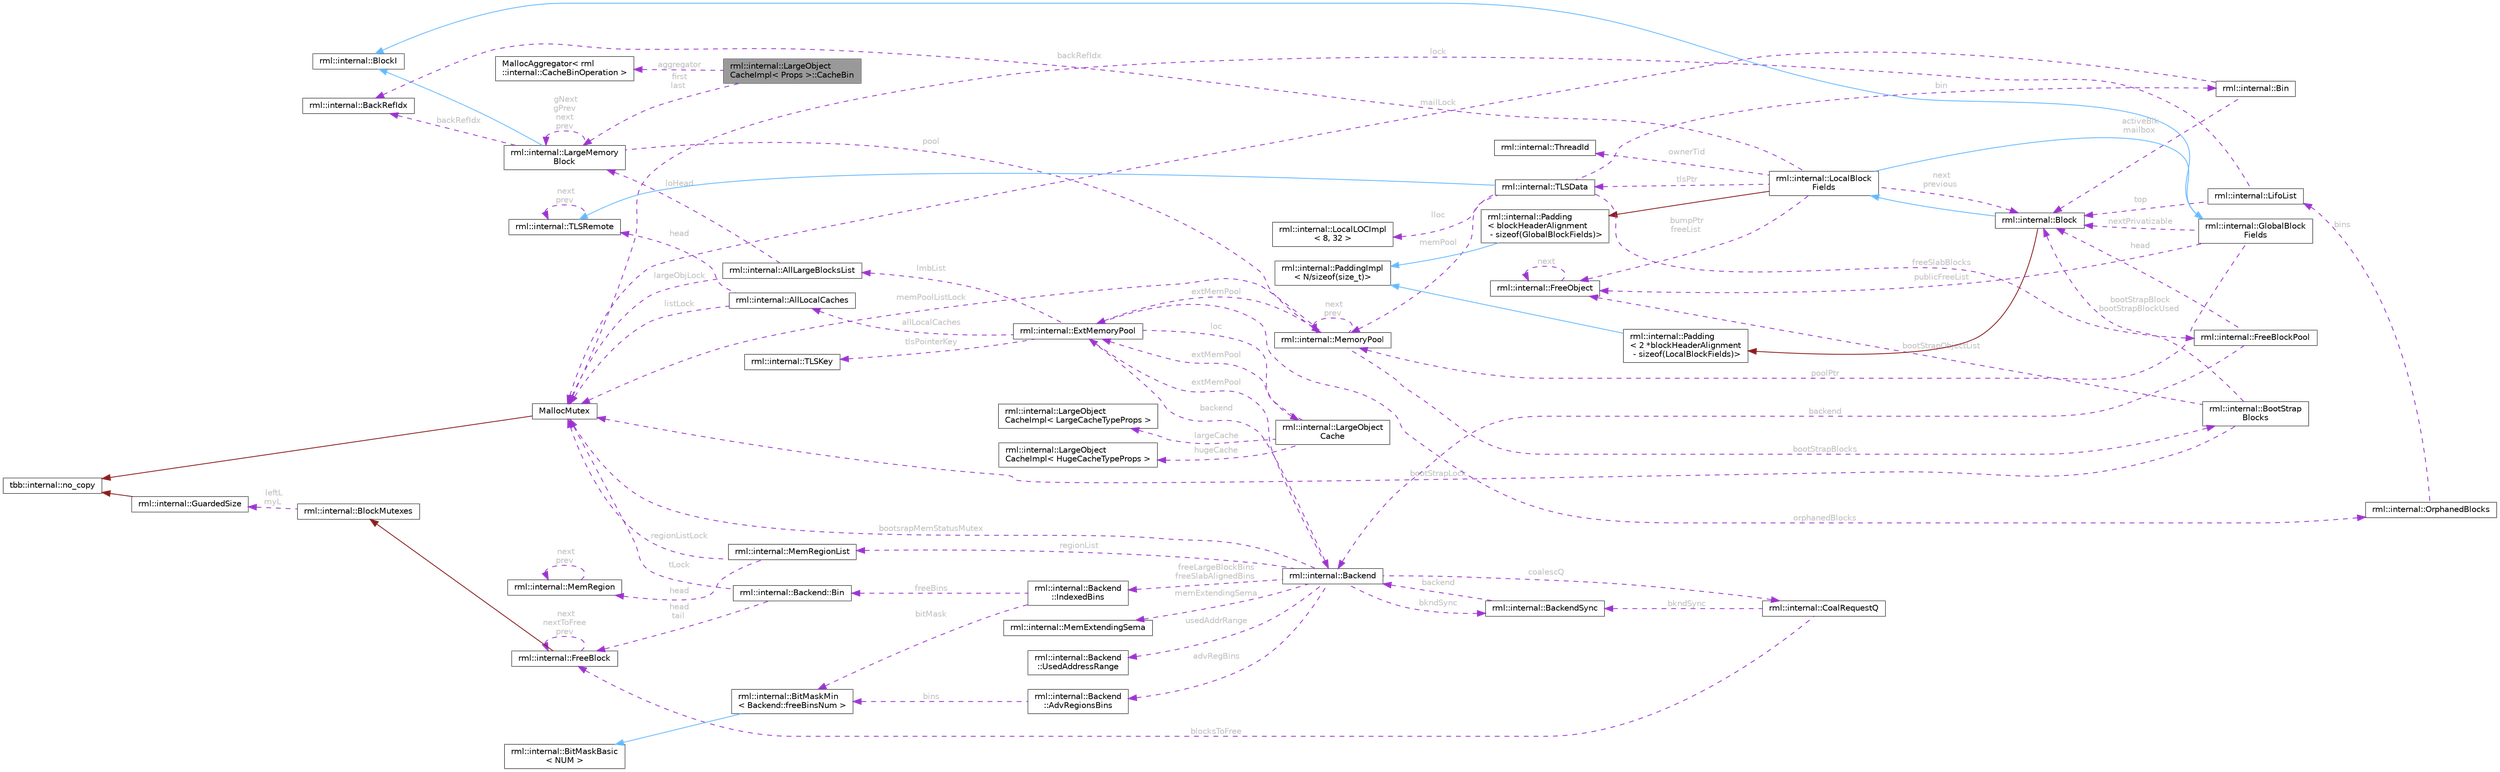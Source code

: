 digraph "rml::internal::LargeObjectCacheImpl&lt; Props &gt;::CacheBin"
{
 // LATEX_PDF_SIZE
  bgcolor="transparent";
  edge [fontname=Helvetica,fontsize=10,labelfontname=Helvetica,labelfontsize=10];
  node [fontname=Helvetica,fontsize=10,shape=box,height=0.2,width=0.4];
  rankdir="LR";
  Node1 [id="Node000001",label="rml::internal::LargeObject\lCacheImpl\< Props \>::CacheBin",height=0.2,width=0.4,color="gray40", fillcolor="grey60", style="filled", fontcolor="black",tooltip=" "];
  Node2 -> Node1 [id="edge82_Node000001_Node000002",dir="back",color="darkorchid3",style="dashed",tooltip=" ",label=" first\nlast",fontcolor="grey" ];
  Node2 [id="Node000002",label="rml::internal::LargeMemory\lBlock",height=0.2,width=0.4,color="gray40", fillcolor="white", style="filled",URL="$structrml_1_1internal_1_1_large_memory_block.html",tooltip=" "];
  Node3 -> Node2 [id="edge83_Node000002_Node000003",dir="back",color="steelblue1",style="solid",tooltip=" "];
  Node3 [id="Node000003",label="rml::internal::BlockI",height=0.2,width=0.4,color="gray40", fillcolor="white", style="filled",URL="$classrml_1_1internal_1_1_block_i.html",tooltip=" "];
  Node4 -> Node2 [id="edge84_Node000002_Node000004",dir="back",color="darkorchid3",style="dashed",tooltip=" ",label=" pool",fontcolor="grey" ];
  Node4 [id="Node000004",label="rml::internal::MemoryPool",height=0.2,width=0.4,color="gray40", fillcolor="white", style="filled",URL="$classrml_1_1internal_1_1_memory_pool.html",tooltip=" "];
  Node5 -> Node4 [id="edge85_Node000004_Node000005",dir="back",color="darkorchid3",style="dashed",tooltip=" ",label=" memPoolListLock",fontcolor="grey" ];
  Node5 [id="Node000005",label="MallocMutex",height=0.2,width=0.4,color="gray40", fillcolor="white", style="filled",URL="$class_malloc_mutex.html",tooltip="Stripped down version of spin_mutex."];
  Node6 -> Node5 [id="edge86_Node000005_Node000006",dir="back",color="firebrick4",style="solid",tooltip=" "];
  Node6 [id="Node000006",label="tbb::internal::no_copy",height=0.2,width=0.4,color="gray40", fillcolor="white", style="filled",tooltip=" "];
  Node4 -> Node4 [id="edge87_Node000004_Node000004",dir="back",color="darkorchid3",style="dashed",tooltip=" ",label=" next\nprev",fontcolor="grey" ];
  Node7 -> Node4 [id="edge88_Node000004_Node000007",dir="back",color="darkorchid3",style="dashed",tooltip=" ",label=" extMemPool",fontcolor="grey" ];
  Node7 [id="Node000007",label="rml::internal::ExtMemoryPool",height=0.2,width=0.4,color="gray40", fillcolor="white", style="filled",URL="$structrml_1_1internal_1_1_ext_memory_pool.html",tooltip=" "];
  Node8 -> Node7 [id="edge89_Node000007_Node000008",dir="back",color="darkorchid3",style="dashed",tooltip=" ",label=" backend",fontcolor="grey" ];
  Node8 [id="Node000008",label="rml::internal::Backend",height=0.2,width=0.4,color="gray40", fillcolor="white", style="filled",URL="$classrml_1_1internal_1_1_backend.html",tooltip=" "];
  Node7 -> Node8 [id="edge90_Node000008_Node000007",dir="back",color="darkorchid3",style="dashed",tooltip=" ",label=" extMemPool",fontcolor="grey" ];
  Node9 -> Node8 [id="edge91_Node000008_Node000009",dir="back",color="darkorchid3",style="dashed",tooltip=" ",label=" regionList",fontcolor="grey" ];
  Node9 [id="Node000009",label="rml::internal::MemRegionList",height=0.2,width=0.4,color="gray40", fillcolor="white", style="filled",URL="$classrml_1_1internal_1_1_mem_region_list.html",tooltip=" "];
  Node5 -> Node9 [id="edge92_Node000009_Node000005",dir="back",color="darkorchid3",style="dashed",tooltip=" ",label=" regionListLock",fontcolor="grey" ];
  Node10 -> Node9 [id="edge93_Node000009_Node000010",dir="back",color="darkorchid3",style="dashed",tooltip=" ",label=" head",fontcolor="grey" ];
  Node10 [id="Node000010",label="rml::internal::MemRegion",height=0.2,width=0.4,color="gray40", fillcolor="white", style="filled",URL="$structrml_1_1internal_1_1_mem_region.html",tooltip=" "];
  Node10 -> Node10 [id="edge94_Node000010_Node000010",dir="back",color="darkorchid3",style="dashed",tooltip=" ",label=" next\nprev",fontcolor="grey" ];
  Node11 -> Node8 [id="edge95_Node000008_Node000011",dir="back",color="darkorchid3",style="dashed",tooltip=" ",label=" coalescQ",fontcolor="grey" ];
  Node11 [id="Node000011",label="rml::internal::CoalRequestQ",height=0.2,width=0.4,color="gray40", fillcolor="white", style="filled",URL="$classrml_1_1internal_1_1_coal_request_q.html",tooltip=" "];
  Node12 -> Node11 [id="edge96_Node000011_Node000012",dir="back",color="darkorchid3",style="dashed",tooltip=" ",label=" blocksToFree",fontcolor="grey" ];
  Node12 [id="Node000012",label="rml::internal::FreeBlock",height=0.2,width=0.4,color="gray40", fillcolor="white", style="filled",URL="$classrml_1_1internal_1_1_free_block.html",tooltip=" "];
  Node13 -> Node12 [id="edge97_Node000012_Node000013",dir="back",color="firebrick4",style="solid",tooltip=" "];
  Node13 [id="Node000013",label="rml::internal::BlockMutexes",height=0.2,width=0.4,color="gray40", fillcolor="white", style="filled",URL="$classrml_1_1internal_1_1_block_mutexes.html",tooltip=" "];
  Node14 -> Node13 [id="edge98_Node000013_Node000014",dir="back",color="darkorchid3",style="dashed",tooltip=" ",label=" leftL\nmyL",fontcolor="grey" ];
  Node14 [id="Node000014",label="rml::internal::GuardedSize",height=0.2,width=0.4,color="gray40", fillcolor="white", style="filled",URL="$classrml_1_1internal_1_1_guarded_size.html",tooltip=" "];
  Node6 -> Node14 [id="edge99_Node000014_Node000006",dir="back",color="firebrick4",style="solid",tooltip=" "];
  Node12 -> Node12 [id="edge100_Node000012_Node000012",dir="back",color="darkorchid3",style="dashed",tooltip=" ",label=" next\nnextToFree\nprev",fontcolor="grey" ];
  Node15 -> Node11 [id="edge101_Node000011_Node000015",dir="back",color="darkorchid3",style="dashed",tooltip=" ",label=" bkndSync",fontcolor="grey" ];
  Node15 [id="Node000015",label="rml::internal::BackendSync",height=0.2,width=0.4,color="gray40", fillcolor="white", style="filled",URL="$classrml_1_1internal_1_1_backend_sync.html",tooltip=" "];
  Node8 -> Node15 [id="edge102_Node000015_Node000008",dir="back",color="darkorchid3",style="dashed",tooltip=" ",label=" backend",fontcolor="grey" ];
  Node15 -> Node8 [id="edge103_Node000008_Node000015",dir="back",color="darkorchid3",style="dashed",tooltip=" ",label=" bkndSync",fontcolor="grey" ];
  Node16 -> Node8 [id="edge104_Node000008_Node000016",dir="back",color="darkorchid3",style="dashed",tooltip=" ",label=" memExtendingSema",fontcolor="grey" ];
  Node16 [id="Node000016",label="rml::internal::MemExtendingSema",height=0.2,width=0.4,color="gray40", fillcolor="white", style="filled",URL="$classrml_1_1internal_1_1_mem_extending_sema.html",tooltip=" "];
  Node17 -> Node8 [id="edge105_Node000008_Node000017",dir="back",color="darkorchid3",style="dashed",tooltip=" ",label=" usedAddrRange",fontcolor="grey" ];
  Node17 [id="Node000017",label="rml::internal::Backend\l::UsedAddressRange",height=0.2,width=0.4,color="gray40", fillcolor="white", style="filled",URL="$classrml_1_1internal_1_1_backend_1_1_used_address_range.html",tooltip=" "];
  Node5 -> Node8 [id="edge106_Node000008_Node000005",dir="back",color="darkorchid3",style="dashed",tooltip=" ",label=" bootsrapMemStatusMutex",fontcolor="grey" ];
  Node18 -> Node8 [id="edge107_Node000008_Node000018",dir="back",color="darkorchid3",style="dashed",tooltip=" ",label=" advRegBins",fontcolor="grey" ];
  Node18 [id="Node000018",label="rml::internal::Backend\l::AdvRegionsBins",height=0.2,width=0.4,color="gray40", fillcolor="white", style="filled",URL="$classrml_1_1internal_1_1_backend_1_1_adv_regions_bins.html",tooltip=" "];
  Node19 -> Node18 [id="edge108_Node000018_Node000019",dir="back",color="darkorchid3",style="dashed",tooltip=" ",label=" bins",fontcolor="grey" ];
  Node19 [id="Node000019",label="rml::internal::BitMaskMin\l\< Backend::freeBinsNum \>",height=0.2,width=0.4,color="gray40", fillcolor="white", style="filled",URL="$classrml_1_1internal_1_1_bit_mask_min.html",tooltip=" "];
  Node20 -> Node19 [id="edge109_Node000019_Node000020",dir="back",color="steelblue1",style="solid",tooltip=" "];
  Node20 [id="Node000020",label="rml::internal::BitMaskBasic\l\< NUM \>",height=0.2,width=0.4,color="gray40", fillcolor="white", style="filled",URL="$classrml_1_1internal_1_1_bit_mask_basic.html",tooltip=" "];
  Node21 -> Node8 [id="edge110_Node000008_Node000021",dir="back",color="darkorchid3",style="dashed",tooltip=" ",label=" freeLargeBlockBins\nfreeSlabAlignedBins",fontcolor="grey" ];
  Node21 [id="Node000021",label="rml::internal::Backend\l::IndexedBins",height=0.2,width=0.4,color="gray40", fillcolor="white", style="filled",URL="$classrml_1_1internal_1_1_backend_1_1_indexed_bins.html",tooltip=" "];
  Node19 -> Node21 [id="edge111_Node000021_Node000019",dir="back",color="darkorchid3",style="dashed",tooltip=" ",label=" bitMask",fontcolor="grey" ];
  Node22 -> Node21 [id="edge112_Node000021_Node000022",dir="back",color="darkorchid3",style="dashed",tooltip=" ",label=" freeBins",fontcolor="grey" ];
  Node22 [id="Node000022",label="rml::internal::Backend::Bin",height=0.2,width=0.4,color="gray40", fillcolor="white", style="filled",URL="$structrml_1_1internal_1_1_backend_1_1_bin.html",tooltip=" "];
  Node12 -> Node22 [id="edge113_Node000022_Node000012",dir="back",color="darkorchid3",style="dashed",tooltip=" ",label=" head\ntail",fontcolor="grey" ];
  Node5 -> Node22 [id="edge114_Node000022_Node000005",dir="back",color="darkorchid3",style="dashed",tooltip=" ",label=" tLock",fontcolor="grey" ];
  Node23 -> Node7 [id="edge115_Node000007_Node000023",dir="back",color="darkorchid3",style="dashed",tooltip=" ",label=" loc",fontcolor="grey" ];
  Node23 [id="Node000023",label="rml::internal::LargeObject\lCache",height=0.2,width=0.4,color="gray40", fillcolor="white", style="filled",URL="$classrml_1_1internal_1_1_large_object_cache.html",tooltip=" "];
  Node24 -> Node23 [id="edge116_Node000023_Node000024",dir="back",color="darkorchid3",style="dashed",tooltip=" ",label=" hugeCache",fontcolor="grey" ];
  Node24 [id="Node000024",label="rml::internal::LargeObject\lCacheImpl\< HugeCacheTypeProps \>",height=0.2,width=0.4,color="gray40", fillcolor="white", style="filled",URL="$classrml_1_1internal_1_1_large_object_cache_impl.html",tooltip=" "];
  Node25 -> Node23 [id="edge117_Node000023_Node000025",dir="back",color="darkorchid3",style="dashed",tooltip=" ",label=" largeCache",fontcolor="grey" ];
  Node25 [id="Node000025",label="rml::internal::LargeObject\lCacheImpl\< LargeCacheTypeProps \>",height=0.2,width=0.4,color="gray40", fillcolor="white", style="filled",URL="$classrml_1_1internal_1_1_large_object_cache_impl.html",tooltip=" "];
  Node7 -> Node23 [id="edge118_Node000023_Node000007",dir="back",color="darkorchid3",style="dashed",tooltip=" ",label=" extMemPool",fontcolor="grey" ];
  Node26 -> Node7 [id="edge119_Node000007_Node000026",dir="back",color="darkorchid3",style="dashed",tooltip=" ",label=" allLocalCaches",fontcolor="grey" ];
  Node26 [id="Node000026",label="rml::internal::AllLocalCaches",height=0.2,width=0.4,color="gray40", fillcolor="white", style="filled",URL="$classrml_1_1internal_1_1_all_local_caches.html",tooltip=" "];
  Node27 -> Node26 [id="edge120_Node000026_Node000027",dir="back",color="darkorchid3",style="dashed",tooltip=" ",label=" head",fontcolor="grey" ];
  Node27 [id="Node000027",label="rml::internal::TLSRemote",height=0.2,width=0.4,color="gray40", fillcolor="white", style="filled",URL="$structrml_1_1internal_1_1_t_l_s_remote.html",tooltip=" "];
  Node27 -> Node27 [id="edge121_Node000027_Node000027",dir="back",color="darkorchid3",style="dashed",tooltip=" ",label=" next\nprev",fontcolor="grey" ];
  Node5 -> Node26 [id="edge122_Node000026_Node000005",dir="back",color="darkorchid3",style="dashed",tooltip=" ",label=" listLock",fontcolor="grey" ];
  Node28 -> Node7 [id="edge123_Node000007_Node000028",dir="back",color="darkorchid3",style="dashed",tooltip=" ",label=" orphanedBlocks",fontcolor="grey" ];
  Node28 [id="Node000028",label="rml::internal::OrphanedBlocks",height=0.2,width=0.4,color="gray40", fillcolor="white", style="filled",URL="$classrml_1_1internal_1_1_orphaned_blocks.html",tooltip=" "];
  Node29 -> Node28 [id="edge124_Node000028_Node000029",dir="back",color="darkorchid3",style="dashed",tooltip=" ",label=" bins",fontcolor="grey" ];
  Node29 [id="Node000029",label="rml::internal::LifoList",height=0.2,width=0.4,color="gray40", fillcolor="white", style="filled",URL="$classrml_1_1internal_1_1_lifo_list.html",tooltip=" "];
  Node30 -> Node29 [id="edge125_Node000029_Node000030",dir="back",color="darkorchid3",style="dashed",tooltip=" ",label=" top",fontcolor="grey" ];
  Node30 [id="Node000030",label="rml::internal::Block",height=0.2,width=0.4,color="gray40", fillcolor="white", style="filled",URL="$classrml_1_1internal_1_1_block.html",tooltip=" "];
  Node31 -> Node30 [id="edge126_Node000030_Node000031",dir="back",color="steelblue1",style="solid",tooltip=" "];
  Node31 [id="Node000031",label="rml::internal::LocalBlock\lFields",height=0.2,width=0.4,color="gray40", fillcolor="white", style="filled",URL="$classrml_1_1internal_1_1_local_block_fields.html",tooltip=" "];
  Node32 -> Node31 [id="edge127_Node000031_Node000032",dir="back",color="steelblue1",style="solid",tooltip=" "];
  Node32 [id="Node000032",label="rml::internal::GlobalBlock\lFields",height=0.2,width=0.4,color="gray40", fillcolor="white", style="filled",URL="$classrml_1_1internal_1_1_global_block_fields.html",tooltip=" "];
  Node3 -> Node32 [id="edge128_Node000032_Node000003",dir="back",color="steelblue1",style="solid",tooltip=" "];
  Node33 -> Node32 [id="edge129_Node000032_Node000033",dir="back",color="darkorchid3",style="dashed",tooltip=" ",label=" publicFreeList",fontcolor="grey" ];
  Node33 [id="Node000033",label="rml::internal::FreeObject",height=0.2,width=0.4,color="gray40", fillcolor="white", style="filled",URL="$structrml_1_1internal_1_1_free_object.html",tooltip=" "];
  Node33 -> Node33 [id="edge130_Node000033_Node000033",dir="back",color="darkorchid3",style="dashed",tooltip=" ",label=" next",fontcolor="grey" ];
  Node30 -> Node32 [id="edge131_Node000032_Node000030",dir="back",color="darkorchid3",style="dashed",tooltip=" ",label=" nextPrivatizable",fontcolor="grey" ];
  Node4 -> Node32 [id="edge132_Node000032_Node000004",dir="back",color="darkorchid3",style="dashed",tooltip=" ",label=" poolPtr",fontcolor="grey" ];
  Node34 -> Node31 [id="edge133_Node000031_Node000034",dir="back",color="firebrick4",style="solid",tooltip=" "];
  Node34 [id="Node000034",label="rml::internal::Padding\l\< blockHeaderAlignment\l - sizeof(GlobalBlockFields)\>",height=0.2,width=0.4,color="gray40", fillcolor="white", style="filled",URL="$structrml_1_1internal_1_1_padding.html",tooltip=" "];
  Node35 -> Node34 [id="edge134_Node000034_Node000035",dir="back",color="steelblue1",style="solid",tooltip=" "];
  Node35 [id="Node000035",label="rml::internal::PaddingImpl\l\< N/sizeof(size_t)\>",height=0.2,width=0.4,color="gray40", fillcolor="white", style="filled",URL="$structrml_1_1internal_1_1_padding_impl.html",tooltip=" "];
  Node30 -> Node31 [id="edge135_Node000031_Node000030",dir="back",color="darkorchid3",style="dashed",tooltip=" ",label=" next\nprevious",fontcolor="grey" ];
  Node33 -> Node31 [id="edge136_Node000031_Node000033",dir="back",color="darkorchid3",style="dashed",tooltip=" ",label=" bumpPtr\nfreeList",fontcolor="grey" ];
  Node36 -> Node31 [id="edge137_Node000031_Node000036",dir="back",color="darkorchid3",style="dashed",tooltip=" ",label=" tlsPtr",fontcolor="grey" ];
  Node36 [id="Node000036",label="rml::internal::TLSData",height=0.2,width=0.4,color="gray40", fillcolor="white", style="filled",URL="$classrml_1_1internal_1_1_t_l_s_data.html",tooltip=" "];
  Node27 -> Node36 [id="edge138_Node000036_Node000027",dir="back",color="steelblue1",style="solid",tooltip=" "];
  Node4 -> Node36 [id="edge139_Node000036_Node000004",dir="back",color="darkorchid3",style="dashed",tooltip=" ",label=" memPool",fontcolor="grey" ];
  Node37 -> Node36 [id="edge140_Node000036_Node000037",dir="back",color="darkorchid3",style="dashed",tooltip=" ",label=" bin",fontcolor="grey" ];
  Node37 [id="Node000037",label="rml::internal::Bin",height=0.2,width=0.4,color="gray40", fillcolor="white", style="filled",URL="$classrml_1_1internal_1_1_bin.html",tooltip=" "];
  Node30 -> Node37 [id="edge141_Node000037_Node000030",dir="back",color="darkorchid3",style="dashed",tooltip=" ",label=" activeBlk\nmailbox",fontcolor="grey" ];
  Node5 -> Node37 [id="edge142_Node000037_Node000005",dir="back",color="darkorchid3",style="dashed",tooltip=" ",label=" mailLock",fontcolor="grey" ];
  Node38 -> Node36 [id="edge143_Node000036_Node000038",dir="back",color="darkorchid3",style="dashed",tooltip=" ",label=" freeSlabBlocks",fontcolor="grey" ];
  Node38 [id="Node000038",label="rml::internal::FreeBlockPool",height=0.2,width=0.4,color="gray40", fillcolor="white", style="filled",URL="$classrml_1_1internal_1_1_free_block_pool.html",tooltip=" "];
  Node30 -> Node38 [id="edge144_Node000038_Node000030",dir="back",color="darkorchid3",style="dashed",tooltip=" ",label=" head",fontcolor="grey" ];
  Node8 -> Node38 [id="edge145_Node000038_Node000008",dir="back",color="darkorchid3",style="dashed",tooltip=" ",label=" backend",fontcolor="grey" ];
  Node39 -> Node36 [id="edge146_Node000036_Node000039",dir="back",color="darkorchid3",style="dashed",tooltip=" ",label=" lloc",fontcolor="grey" ];
  Node39 [id="Node000039",label="rml::internal::LocalLOCImpl\l\< 8, 32 \>",height=0.2,width=0.4,color="gray40", fillcolor="white", style="filled",URL="$classrml_1_1internal_1_1_local_l_o_c_impl.html",tooltip=" "];
  Node40 -> Node31 [id="edge147_Node000031_Node000040",dir="back",color="darkorchid3",style="dashed",tooltip=" ",label=" ownerTid",fontcolor="grey" ];
  Node40 [id="Node000040",label="rml::internal::ThreadId",height=0.2,width=0.4,color="gray40", fillcolor="white", style="filled",URL="$classrml_1_1internal_1_1_thread_id.html",tooltip=" "];
  Node41 -> Node31 [id="edge148_Node000031_Node000041",dir="back",color="darkorchid3",style="dashed",tooltip=" ",label=" backRefIdx",fontcolor="grey" ];
  Node41 [id="Node000041",label="rml::internal::BackRefIdx",height=0.2,width=0.4,color="gray40", fillcolor="white", style="filled",URL="$classrml_1_1internal_1_1_back_ref_idx.html",tooltip=" "];
  Node42 -> Node30 [id="edge149_Node000030_Node000042",dir="back",color="firebrick4",style="solid",tooltip=" "];
  Node42 [id="Node000042",label="rml::internal::Padding\l\< 2 *blockHeaderAlignment\l - sizeof(LocalBlockFields)\>",height=0.2,width=0.4,color="gray40", fillcolor="white", style="filled",URL="$structrml_1_1internal_1_1_padding.html",tooltip=" "];
  Node35 -> Node42 [id="edge150_Node000042_Node000035",dir="back",color="steelblue1",style="solid",tooltip=" "];
  Node5 -> Node29 [id="edge151_Node000029_Node000005",dir="back",color="darkorchid3",style="dashed",tooltip=" ",label=" lock",fontcolor="grey" ];
  Node43 -> Node7 [id="edge152_Node000007_Node000043",dir="back",color="darkorchid3",style="dashed",tooltip=" ",label=" lmbList",fontcolor="grey" ];
  Node43 [id="Node000043",label="rml::internal::AllLargeBlocksList",height=0.2,width=0.4,color="gray40", fillcolor="white", style="filled",URL="$classrml_1_1internal_1_1_all_large_blocks_list.html",tooltip=" "];
  Node5 -> Node43 [id="edge153_Node000043_Node000005",dir="back",color="darkorchid3",style="dashed",tooltip=" ",label=" largeObjLock",fontcolor="grey" ];
  Node2 -> Node43 [id="edge154_Node000043_Node000002",dir="back",color="darkorchid3",style="dashed",tooltip=" ",label=" loHead",fontcolor="grey" ];
  Node44 -> Node7 [id="edge155_Node000007_Node000044",dir="back",color="darkorchid3",style="dashed",tooltip=" ",label=" tlsPointerKey",fontcolor="grey" ];
  Node44 [id="Node000044",label="rml::internal::TLSKey",height=0.2,width=0.4,color="gray40", fillcolor="white", style="filled",URL="$classrml_1_1internal_1_1_t_l_s_key.html",tooltip=" "];
  Node45 -> Node4 [id="edge156_Node000004_Node000045",dir="back",color="darkorchid3",style="dashed",tooltip=" ",label=" bootStrapBlocks",fontcolor="grey" ];
  Node45 [id="Node000045",label="rml::internal::BootStrap\lBlocks",height=0.2,width=0.4,color="gray40", fillcolor="white", style="filled",URL="$classrml_1_1internal_1_1_boot_strap_blocks.html",tooltip=" "];
  Node5 -> Node45 [id="edge157_Node000045_Node000005",dir="back",color="darkorchid3",style="dashed",tooltip=" ",label=" bootStrapLock",fontcolor="grey" ];
  Node30 -> Node45 [id="edge158_Node000045_Node000030",dir="back",color="darkorchid3",style="dashed",tooltip=" ",label=" bootStrapBlock\nbootStrapBlockUsed",fontcolor="grey" ];
  Node33 -> Node45 [id="edge159_Node000045_Node000033",dir="back",color="darkorchid3",style="dashed",tooltip=" ",label=" bootStrapObjectList",fontcolor="grey" ];
  Node2 -> Node2 [id="edge160_Node000002_Node000002",dir="back",color="darkorchid3",style="dashed",tooltip=" ",label=" gNext\ngPrev\nnext\nprev",fontcolor="grey" ];
  Node41 -> Node2 [id="edge161_Node000002_Node000041",dir="back",color="darkorchid3",style="dashed",tooltip=" ",label=" backRefIdx",fontcolor="grey" ];
  Node46 -> Node1 [id="edge162_Node000001_Node000046",dir="back",color="darkorchid3",style="dashed",tooltip=" ",label=" aggregator",fontcolor="grey" ];
  Node46 [id="Node000046",label="MallocAggregator\< rml\l::internal::CacheBinOperation \>",height=0.2,width=0.4,color="gray40", fillcolor="white", style="filled",URL="$struct_malloc_aggregator.html",tooltip=" "];
}
